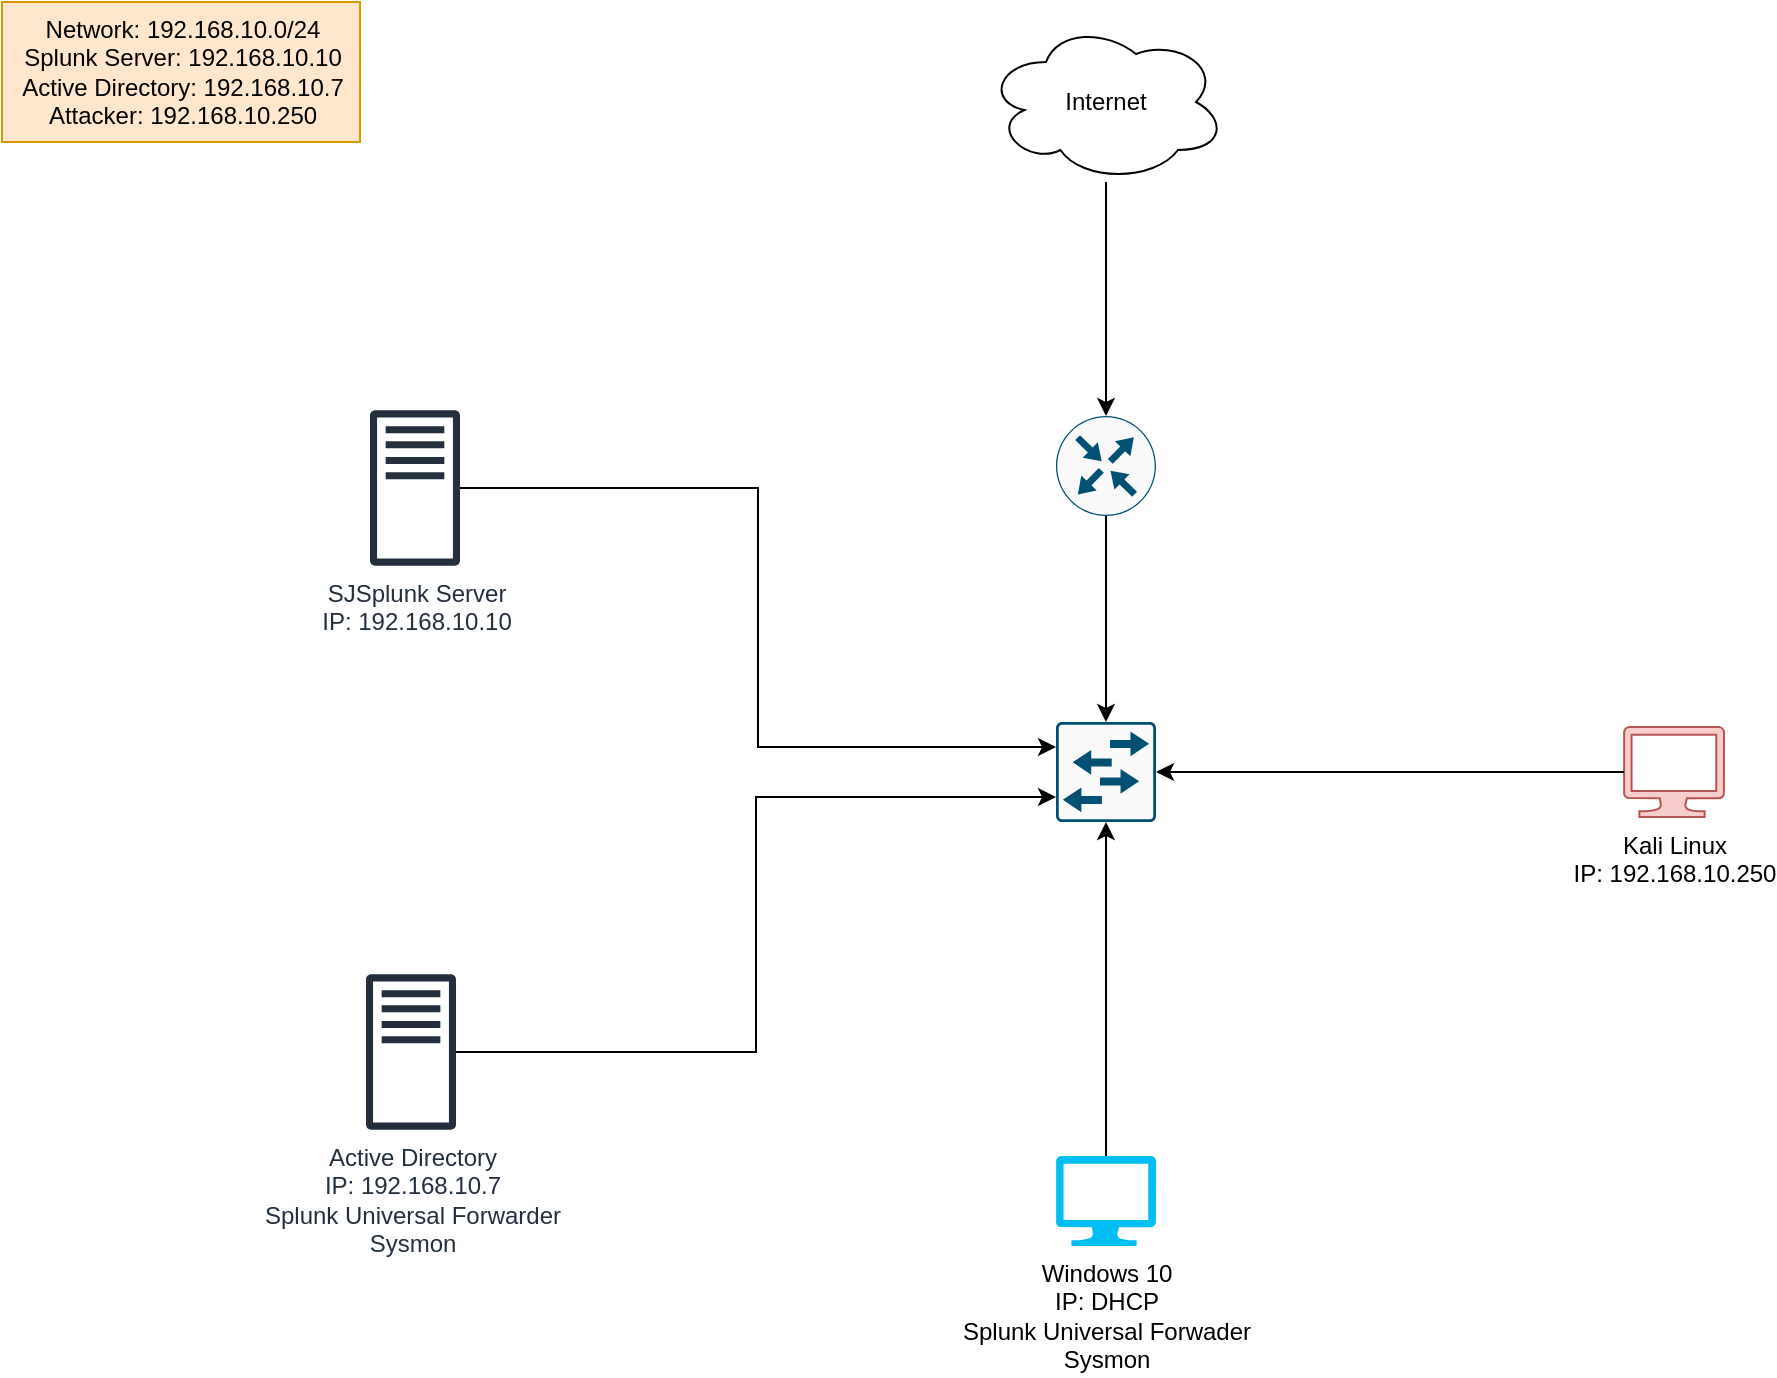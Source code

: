 <mxfile border="50" scale="3" compressed="false" locked="false" version="24.3.0" type="github">
  <diagram name="Blank" id="YmL12bMKpDGza6XwsDPr">
    <mxGraphModel dx="2394" dy="755" grid="0" gridSize="10" guides="1" tooltips="1" connect="1" arrows="1" fold="1" page="0" pageScale="1" pageWidth="827" pageHeight="1169" background="none" math="1" shadow="0">
      <root>
        <mxCell id="X5NqExCQtvZxIxQ7pmgY-0" />
        <mxCell id="1" parent="X5NqExCQtvZxIxQ7pmgY-0" />
        <mxCell id="2wufzHYmkr1ou4J7hq5Y-2" value="Active Directory&lt;div&gt;IP: 192.168.10.7&lt;/div&gt;&lt;div&gt;Splunk Universal Forwarder&lt;/div&gt;&lt;div&gt;Sysmon&lt;/div&gt;" style="sketch=0;outlineConnect=0;fontColor=#232F3E;gradientColor=none;fillColor=#232F3D;strokeColor=none;dashed=0;verticalLabelPosition=bottom;verticalAlign=top;align=center;html=1;fontSize=12;fontStyle=0;aspect=fixed;pointerEvents=1;shape=mxgraph.aws4.traditional_server;" vertex="1" parent="1">
          <mxGeometry x="-735" y="645" width="45" height="78" as="geometry" />
        </mxCell>
        <mxCell id="2wufzHYmkr1ou4J7hq5Y-3" value="SJSplunk Server&lt;div&gt;IP: 192.168.10.10&lt;/div&gt;" style="sketch=0;outlineConnect=0;fontColor=#232F3E;gradientColor=none;fillColor=#232F3D;strokeColor=none;dashed=0;verticalLabelPosition=bottom;verticalAlign=top;align=center;html=1;fontSize=12;fontStyle=0;aspect=fixed;pointerEvents=1;shape=mxgraph.aws4.traditional_server;" vertex="1" parent="1">
          <mxGeometry x="-733" y="363" width="45" height="78" as="geometry" />
        </mxCell>
        <mxCell id="2wufzHYmkr1ou4J7hq5Y-4" value="Kali Linux&lt;div&gt;IP: 192.168.10.250&lt;/div&gt;&lt;div&gt;&lt;br&gt;&lt;/div&gt;" style="verticalLabelPosition=bottom;html=1;verticalAlign=top;align=center;strokeColor=#b85450;fillColor=#f8cecc;shape=mxgraph.azure.computer;pointerEvents=1;" vertex="1" parent="1">
          <mxGeometry x="-106" y="521.5" width="50" height="45" as="geometry" />
        </mxCell>
        <mxCell id="2wufzHYmkr1ou4J7hq5Y-5" value="Windows 10&lt;div&gt;IP: DHCP&lt;/div&gt;&lt;div&gt;Splunk Universal Forwader&lt;/div&gt;&lt;div&gt;Sysmon&lt;/div&gt;" style="verticalLabelPosition=bottom;html=1;verticalAlign=top;align=center;strokeColor=none;fillColor=#00BEF2;shape=mxgraph.azure.computer;pointerEvents=1;" vertex="1" parent="1">
          <mxGeometry x="-390" y="736" width="50" height="45" as="geometry" />
        </mxCell>
        <mxCell id="2wufzHYmkr1ou4J7hq5Y-6" value="" style="sketch=0;points=[[0.5,0,0],[1,0.5,0],[0.5,1,0],[0,0.5,0],[0.145,0.145,0],[0.856,0.145,0],[0.855,0.856,0],[0.145,0.855,0]];verticalLabelPosition=bottom;html=1;verticalAlign=top;aspect=fixed;align=center;pointerEvents=1;shape=mxgraph.cisco19.rect;prIcon=router;fillColor=#FAFAFA;strokeColor=#005073;" vertex="1" parent="1">
          <mxGeometry x="-390" y="366" width="50" height="50" as="geometry" />
        </mxCell>
        <mxCell id="2wufzHYmkr1ou4J7hq5Y-7" value="Internet" style="ellipse;shape=cloud;whiteSpace=wrap;html=1;" vertex="1" parent="1">
          <mxGeometry x="-425" y="169" width="120" height="80" as="geometry" />
        </mxCell>
        <mxCell id="2wufzHYmkr1ou4J7hq5Y-10" value="" style="sketch=0;points=[[0.015,0.015,0],[0.985,0.015,0],[0.985,0.985,0],[0.015,0.985,0],[0.25,0,0],[0.5,0,0],[0.75,0,0],[1,0.25,0],[1,0.5,0],[1,0.75,0],[0.75,1,0],[0.5,1,0],[0.25,1,0],[0,0.75,0],[0,0.5,0],[0,0.25,0]];verticalLabelPosition=bottom;html=1;verticalAlign=top;aspect=fixed;align=center;pointerEvents=1;shape=mxgraph.cisco19.rect;prIcon=workgroup_switch;fillColor=#FAFAFA;strokeColor=#005073;" vertex="1" parent="1">
          <mxGeometry x="-390" y="519" width="50" height="50" as="geometry" />
        </mxCell>
        <mxCell id="2wufzHYmkr1ou4J7hq5Y-15" style="edgeStyle=orthogonalEdgeStyle;rounded=0;orthogonalLoop=1;jettySize=auto;html=1;entryX=0;entryY=0.75;entryDx=0;entryDy=0;entryPerimeter=0;" edge="1" parent="1" source="2wufzHYmkr1ou4J7hq5Y-2" target="2wufzHYmkr1ou4J7hq5Y-10">
          <mxGeometry relative="1" as="geometry" />
        </mxCell>
        <mxCell id="2wufzHYmkr1ou4J7hq5Y-16" style="edgeStyle=orthogonalEdgeStyle;rounded=0;orthogonalLoop=1;jettySize=auto;html=1;entryX=0;entryY=0.25;entryDx=0;entryDy=0;entryPerimeter=0;" edge="1" parent="1" source="2wufzHYmkr1ou4J7hq5Y-3" target="2wufzHYmkr1ou4J7hq5Y-10">
          <mxGeometry relative="1" as="geometry" />
        </mxCell>
        <mxCell id="2wufzHYmkr1ou4J7hq5Y-17" style="edgeStyle=orthogonalEdgeStyle;rounded=0;orthogonalLoop=1;jettySize=auto;html=1;entryX=0.5;entryY=1;entryDx=0;entryDy=0;entryPerimeter=0;" edge="1" parent="1" source="2wufzHYmkr1ou4J7hq5Y-5" target="2wufzHYmkr1ou4J7hq5Y-10">
          <mxGeometry relative="1" as="geometry" />
        </mxCell>
        <mxCell id="2wufzHYmkr1ou4J7hq5Y-19" style="edgeStyle=orthogonalEdgeStyle;rounded=0;orthogonalLoop=1;jettySize=auto;html=1;entryX=1;entryY=0.5;entryDx=0;entryDy=0;entryPerimeter=0;" edge="1" parent="1" source="2wufzHYmkr1ou4J7hq5Y-4" target="2wufzHYmkr1ou4J7hq5Y-10">
          <mxGeometry relative="1" as="geometry" />
        </mxCell>
        <mxCell id="2wufzHYmkr1ou4J7hq5Y-20" style="edgeStyle=orthogonalEdgeStyle;rounded=0;orthogonalLoop=1;jettySize=auto;html=1;entryX=0.5;entryY=0;entryDx=0;entryDy=0;entryPerimeter=0;" edge="1" parent="1" source="2wufzHYmkr1ou4J7hq5Y-6" target="2wufzHYmkr1ou4J7hq5Y-10">
          <mxGeometry relative="1" as="geometry" />
        </mxCell>
        <mxCell id="2wufzHYmkr1ou4J7hq5Y-21" style="edgeStyle=orthogonalEdgeStyle;rounded=0;orthogonalLoop=1;jettySize=auto;html=1;entryX=0.5;entryY=0;entryDx=0;entryDy=0;entryPerimeter=0;" edge="1" parent="1" source="2wufzHYmkr1ou4J7hq5Y-7" target="2wufzHYmkr1ou4J7hq5Y-6">
          <mxGeometry relative="1" as="geometry" />
        </mxCell>
        <mxCell id="2wufzHYmkr1ou4J7hq5Y-24" value="Network: 192.168.10.0/24&lt;div&gt;Splunk Server: 192.168.10.10&lt;/div&gt;&lt;div&gt;Active Directory: 192.168.10.7&lt;/div&gt;&lt;div&gt;Attacker: 192.168.10.250&lt;/div&gt;" style="text;html=1;align=center;verticalAlign=middle;resizable=0;points=[];autosize=1;fillColor=#ffe6cc;strokeColor=#d79b00;" vertex="1" parent="1">
          <mxGeometry x="-917" y="159" width="179" height="70" as="geometry" />
        </mxCell>
      </root>
    </mxGraphModel>
  </diagram>
</mxfile>
